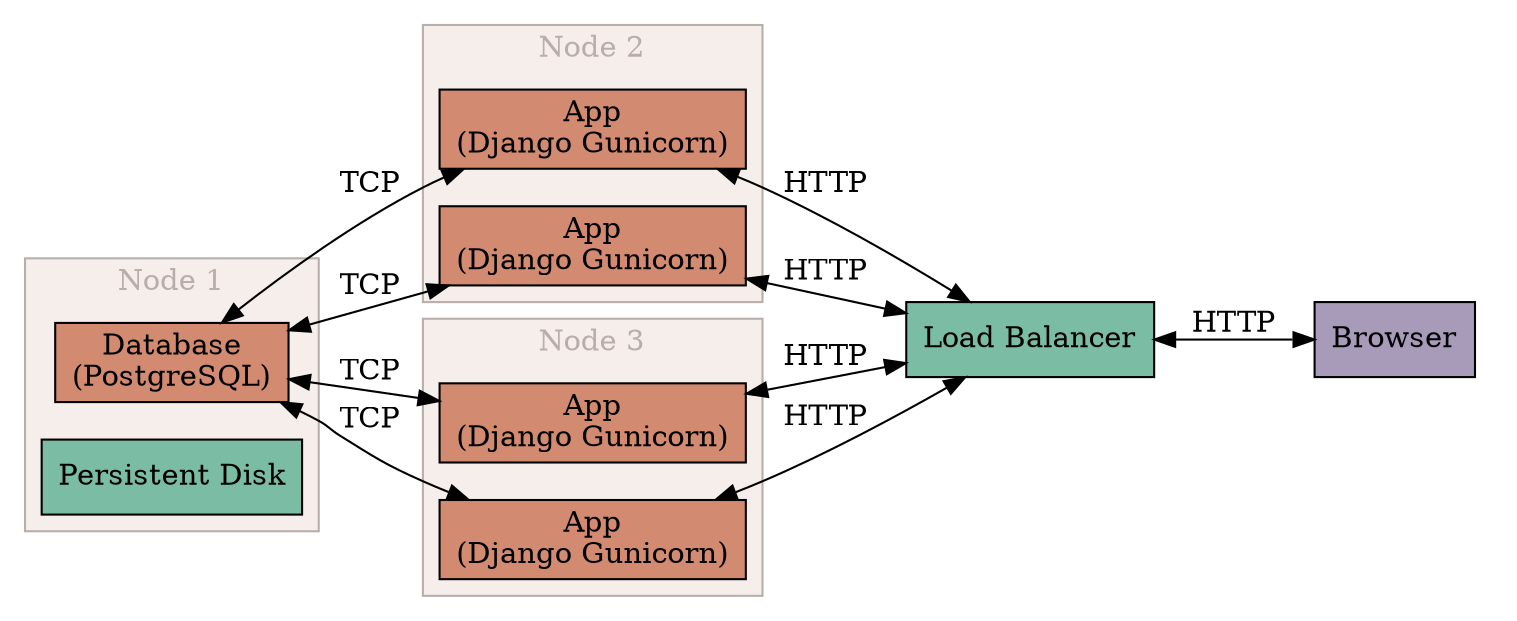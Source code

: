 digraph Kubernetes {
    bgcolor = "transparent";
    rankdir = LR;
    node [shape=box, style=filled, fillcolor="#d28b71"];

    subgraph clusterClient {
        style = invis;
        browser [label="Browser", fillcolor="#a89bb9"];
    };

    subgraph clusterDatabaseServer {
        label = "Node 1";
        fontcolor = "#b8afad";
        color = "#b8afad";
        bgcolor = "#f5eeeb";
        database [label="Database\n(PostgreSQL)"];
        persistentdisk [label="Persistent Disk", fillcolor="#7bbda4"]
    }

    subgraph clusterAppServer {
        label = "Node 2";
        fontcolor = "#b8afad";
        color = "#b8afad";
        bgcolor = "#f5eeeb";
        app [label="App\n(Django Gunicorn)"];
        app2 [label="App\n(Django Gunicorn)"];
        color = "#b8afad";
    };

    subgraph clusterAppServer3 {
        label = "Node 3";
        fontcolor = "#b8afad";
        color = "#b8afad";
        bgcolor = "#f5eeeb";
        app3 [label="App\n(Django Gunicorn)"];
        app4 [label="App\n(Django Gunicorn)"];
        color = "#b8afad";
    };

    webserver [label="Load Balancer", fillcolor="#7bbda4"];

    database -> app [label="TCP", dir="both"];
    app -> webserver [label="HTTP", dir="both"];

    database -> app2 [label="TCP", dir="both"];
    app2 -> webserver [label="HTTP", dir="both"];

    database -> app3 [label="TCP", dir="both"];
    app3 -> webserver [label="HTTP", dir="both"];

    database -> app4 [label="TCP", dir="both"];
    app4 -> webserver [label="HTTP", dir="both"];

    // assets -> webserver;
    webserver -> browser [label="HTTP", dir="both"];
}
